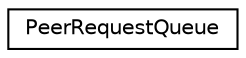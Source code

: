 digraph "Graphical Class Hierarchy"
{
  edge [fontname="Helvetica",fontsize="10",labelfontname="Helvetica",labelfontsize="10"];
  node [fontname="Helvetica",fontsize="10",shape=record];
  rankdir="LR";
  Node0 [label="PeerRequestQueue",height=0.2,width=0.4,color="black", fillcolor="white", style="filled",URL="$struct_peer_request_queue.html"];
}
